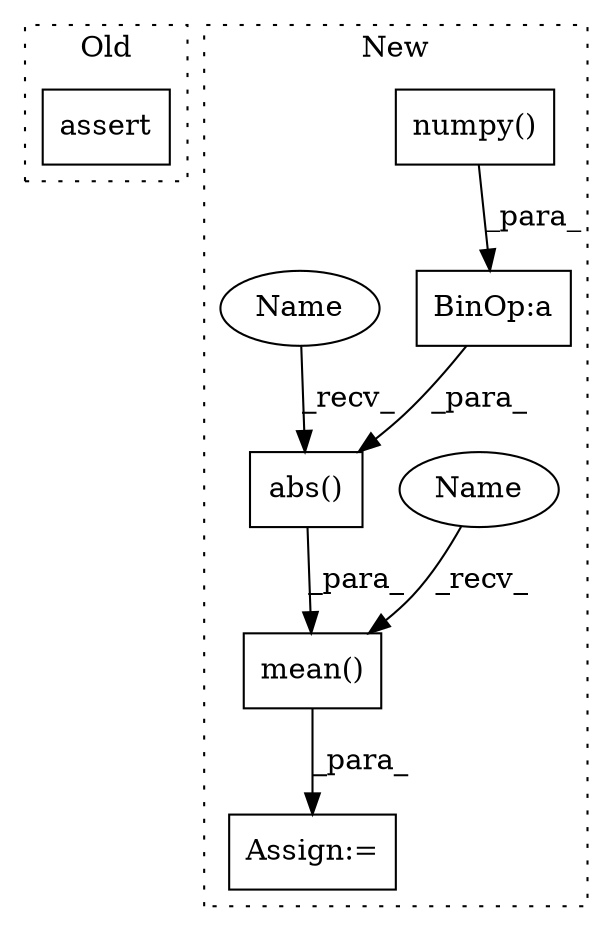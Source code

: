 digraph G {
subgraph cluster0 {
1 [label="assert" a="65" s="2949" l="7" shape="box"];
label = "Old";
style="dotted";
}
subgraph cluster1 {
2 [label="abs()" a="75" s="3039,3080" l="7,1" shape="box"];
3 [label="Assign:=" a="68" s="3028" l="3" shape="box"];
4 [label="BinOp:a" a="82" s="3063" l="3" shape="box"];
5 [label="numpy()" a="75" s="3066" l="14" shape="box"];
6 [label="mean()" a="75" s="3031,3081" l="8,1" shape="box"];
7 [label="Name" a="87" s="3031" l="2" shape="ellipse"];
8 [label="Name" a="87" s="3039" l="2" shape="ellipse"];
label = "New";
style="dotted";
}
2 -> 6 [label="_para_"];
4 -> 2 [label="_para_"];
5 -> 4 [label="_para_"];
6 -> 3 [label="_para_"];
7 -> 6 [label="_recv_"];
8 -> 2 [label="_recv_"];
}